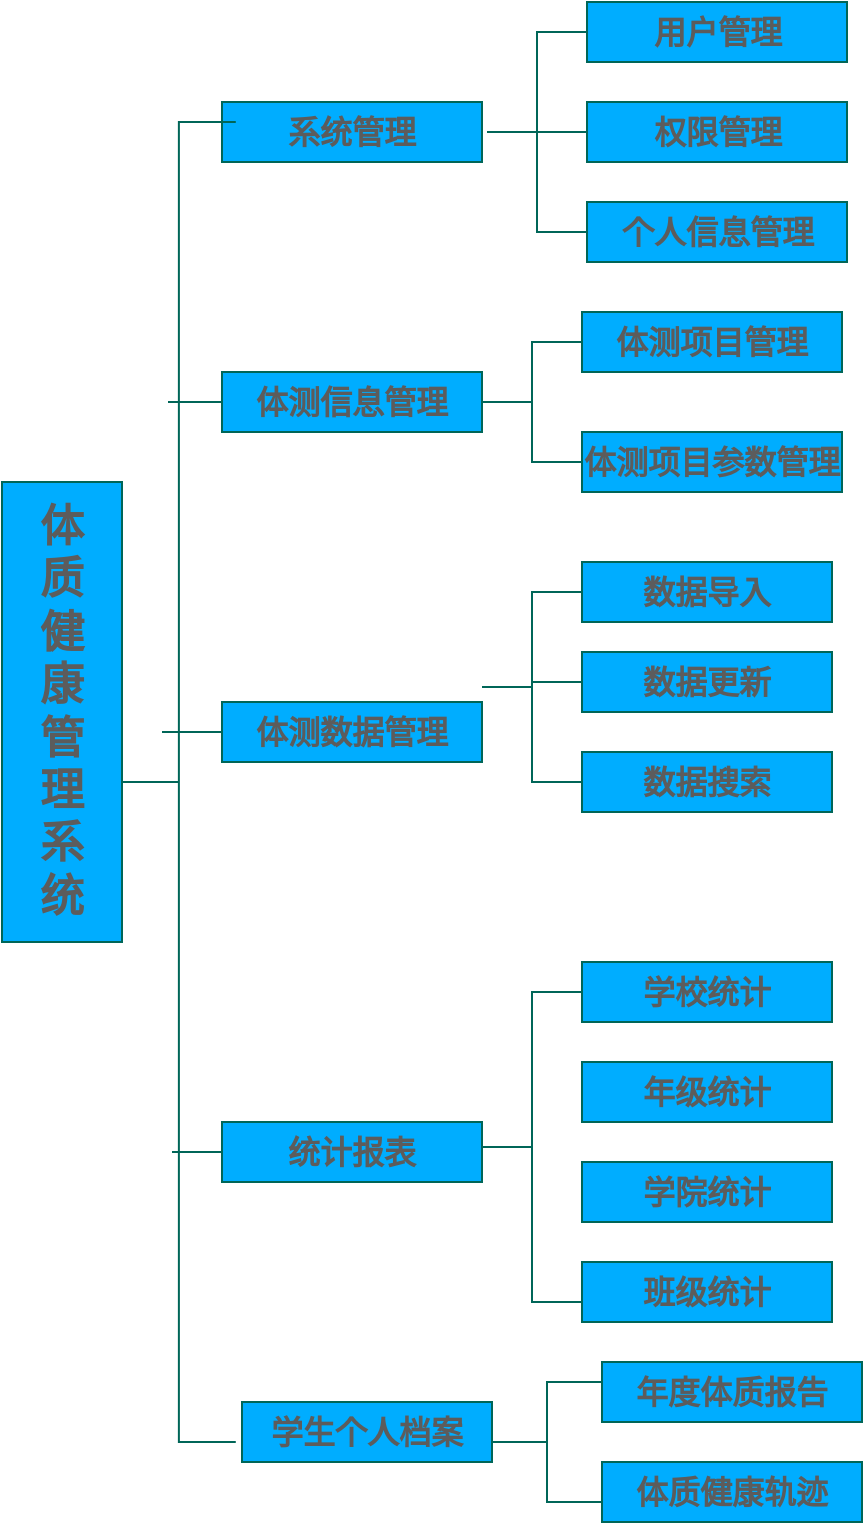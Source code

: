 <mxfile version="15.4.0" type="device"><diagram id="7CedZSIIq7cy8ChJJnPz" name="第 1 页"><mxGraphModel dx="1024" dy="592" grid="1" gridSize="10" guides="0" tooltips="1" connect="0" arrows="0" fold="1" page="1" pageScale="1" pageWidth="827" pageHeight="1169" math="0" shadow="0"><root><mxCell id="0"/><mxCell id="1" parent="0"/><mxCell id="YtAICZLH-aCG5AZ9dkFK-1" value="&lt;font style=&quot;font-size: 22px;&quot;&gt;体&lt;br style=&quot;font-size: 22px;&quot;&gt;质&lt;br style=&quot;font-size: 22px;&quot;&gt;健&lt;br style=&quot;font-size: 22px;&quot;&gt;康&lt;br style=&quot;font-size: 22px;&quot;&gt;管&lt;br style=&quot;font-size: 22px;&quot;&gt;理&lt;br style=&quot;font-size: 22px;&quot;&gt;系&lt;br style=&quot;font-size: 22px;&quot;&gt;统&lt;/font&gt;" style="rounded=0;whiteSpace=wrap;html=1;fillColor=#00ADFF;strokeColor=#006658;fontColor=#5C5C5C;fontSize=22;fontStyle=1" parent="1" vertex="1"><mxGeometry x="150" y="270" width="60" height="230" as="geometry"/></mxCell><mxCell id="YtAICZLH-aCG5AZ9dkFK-3" value="个人信息管理" style="rounded=0;whiteSpace=wrap;html=1;fillColor=#00ADFF;strokeColor=#006658;fontColor=#5C5C5C;fontSize=16;fontStyle=1" parent="1" vertex="1"><mxGeometry x="442.5" y="130" width="130" height="30" as="geometry"/></mxCell><mxCell id="YtAICZLH-aCG5AZ9dkFK-4" value="权限管理" style="rounded=0;whiteSpace=wrap;html=1;fillColor=#00ADFF;strokeColor=#006658;fontColor=#5C5C5C;fontSize=16;fontStyle=1" parent="1" vertex="1"><mxGeometry x="442.5" y="80" width="130" height="30" as="geometry"/></mxCell><mxCell id="YtAICZLH-aCG5AZ9dkFK-5" value="用户管理" style="rounded=0;whiteSpace=wrap;html=1;fillColor=#00ADFF;strokeColor=#006658;fontSize=16;fontColor=#5C5C5C;fontStyle=1" parent="1" vertex="1"><mxGeometry x="442.5" y="30" width="130" height="30" as="geometry"/></mxCell><mxCell id="YtAICZLH-aCG5AZ9dkFK-7" value="体测信息管理" style="rounded=0;whiteSpace=wrap;html=1;fillColor=#00ADFF;strokeColor=#006658;fontColor=#5C5C5C;fontSize=16;fontStyle=1" parent="1" vertex="1"><mxGeometry x="260" y="215" width="130" height="30" as="geometry"/></mxCell><mxCell id="YtAICZLH-aCG5AZ9dkFK-11" value="体测项目参数管理" style="rounded=0;whiteSpace=wrap;html=1;fillColor=#00ADFF;strokeColor=#006658;fontColor=#5C5C5C;fontSize=16;fontStyle=1" parent="1" vertex="1"><mxGeometry x="440" y="245" width="130" height="30" as="geometry"/></mxCell><mxCell id="YtAICZLH-aCG5AZ9dkFK-12" value="体测项目管理" style="rounded=0;whiteSpace=wrap;html=1;fillColor=#00ADFF;strokeColor=#006658;fontColor=#5C5C5C;fontSize=16;fontStyle=1" parent="1" vertex="1"><mxGeometry x="440" y="185" width="130" height="30" as="geometry"/></mxCell><mxCell id="YtAICZLH-aCG5AZ9dkFK-13" value="系统管理" style="rounded=0;whiteSpace=wrap;html=1;fillColor=#00ADFF;strokeColor=#006658;fontColor=#5C5C5C;fontSize=16;fontStyle=1" parent="1" vertex="1"><mxGeometry x="260" y="80" width="130" height="30" as="geometry"/></mxCell><mxCell id="YtAICZLH-aCG5AZ9dkFK-14" value="统计报表" style="rounded=0;whiteSpace=wrap;html=1;fillColor=#00ADFF;strokeColor=#006658;fontColor=#5C5C5C;fontSize=16;fontStyle=1" parent="1" vertex="1"><mxGeometry x="260" y="590" width="130" height="30" as="geometry"/></mxCell><mxCell id="YtAICZLH-aCG5AZ9dkFK-15" value="体测数据管理" style="rounded=0;whiteSpace=wrap;html=1;fillColor=#00ADFF;strokeColor=#006658;fontColor=#5C5C5C;fontSize=16;fontStyle=1" parent="1" vertex="1"><mxGeometry x="260" y="380" width="130" height="30" as="geometry"/></mxCell><mxCell id="YtAICZLH-aCG5AZ9dkFK-17" value="数据搜索" style="rounded=0;whiteSpace=wrap;html=1;fillColor=#00ADFF;strokeColor=#006658;fontColor=#5C5C5C;fontSize=16;fontStyle=1" parent="1" vertex="1"><mxGeometry x="440" y="405" width="125" height="30" as="geometry"/></mxCell><mxCell id="YtAICZLH-aCG5AZ9dkFK-18" value="数据更新" style="rounded=0;whiteSpace=wrap;html=1;fillColor=#00ADFF;strokeColor=#006658;fontColor=#5C5C5C;fontSize=16;fontStyle=1" parent="1" vertex="1"><mxGeometry x="440" y="355" width="125" height="30" as="geometry"/></mxCell><mxCell id="YtAICZLH-aCG5AZ9dkFK-19" value="数据导入" style="rounded=0;whiteSpace=wrap;html=1;fillColor=#00ADFF;strokeColor=#006658;fontColor=#5C5C5C;fontSize=16;fontStyle=1" parent="1" vertex="1"><mxGeometry x="440" y="310" width="125" height="30" as="geometry"/></mxCell><mxCell id="YtAICZLH-aCG5AZ9dkFK-20" value="学生个人档案" style="rounded=0;whiteSpace=wrap;html=1;fillColor=#00ADFF;strokeColor=#006658;fontColor=#5C5C5C;fontSize=16;fontStyle=1" parent="1" vertex="1"><mxGeometry x="270" y="730" width="125" height="30" as="geometry"/></mxCell><mxCell id="YtAICZLH-aCG5AZ9dkFK-21" style="edgeStyle=orthogonalEdgeStyle;rounded=0;orthogonalLoop=1;jettySize=auto;html=1;exitX=0.5;exitY=1;exitDx=0;exitDy=0;strokeColor=#006658;fontColor=#5C5C5C;fontSize=16;fontStyle=1" parent="1" source="YtAICZLH-aCG5AZ9dkFK-18" target="YtAICZLH-aCG5AZ9dkFK-18" edge="1"><mxGeometry relative="1" as="geometry"/></mxCell><mxCell id="YtAICZLH-aCG5AZ9dkFK-28" value="" style="line;strokeWidth=1;direction=south;html=1;fillColor=none;strokeColor=#006658;fontColor=#5C5C5C;fontSize=16;fontStyle=1" parent="1" vertex="1"><mxGeometry x="225" y="165" height="160" as="geometry"/></mxCell><mxCell id="YtAICZLH-aCG5AZ9dkFK-33" value="" style="strokeWidth=1;html=1;shape=mxgraph.flowchart.annotation_2;align=left;labelPosition=right;pointerEvents=1;fillColor=none;aspect=fixed;strokeColor=#006658;fontColor=#5C5C5C;fontSize=16;fontStyle=1" parent="1" vertex="1"><mxGeometry x="210" y="90" width="56.89" height="660" as="geometry"/></mxCell><mxCell id="YtAICZLH-aCG5AZ9dkFK-37" value="" style="line;strokeWidth=1;html=1;fillColor=none;strokeColor=#006658;fontColor=#5C5C5C;fontSize=16;fontStyle=1" parent="1" vertex="1"><mxGeometry x="415" y="90" width="27.5" height="10" as="geometry"/></mxCell><mxCell id="YtAICZLH-aCG5AZ9dkFK-42" value="" style="line;strokeWidth=1;html=1;fillColor=none;verticalAlign=top;strokeColor=#006658;fontColor=#5C5C5C;fontSize=16;fontStyle=1" parent="1" vertex="1"><mxGeometry x="233" y="225" width="27" height="10" as="geometry"/></mxCell><mxCell id="YtAICZLH-aCG5AZ9dkFK-44" value="" style="strokeWidth=1;html=1;shape=mxgraph.flowchart.annotation_2;align=left;labelPosition=right;pointerEvents=1;fillColor=none;strokeColor=#006658;fontColor=#5C5C5C;fontSize=16;fontStyle=1" parent="1" vertex="1"><mxGeometry x="392.5" y="45" width="50" height="100" as="geometry"/></mxCell><mxCell id="YtAICZLH-aCG5AZ9dkFK-49" value="" style="strokeWidth=1;html=1;shape=mxgraph.flowchart.annotation_2;align=left;labelPosition=right;pointerEvents=1;fillColor=none;strokeColor=#006658;fontColor=#5C5C5C;fontSize=16;fontStyle=1" parent="1" vertex="1"><mxGeometry x="390" y="200" width="50" height="60" as="geometry"/></mxCell><mxCell id="YtAICZLH-aCG5AZ9dkFK-52" value="" style="strokeWidth=1;html=1;shape=mxgraph.flowchart.annotation_2;align=left;labelPosition=right;pointerEvents=1;fillColor=none;fontSize=16;strokeColor=#006658;fontColor=#5C5C5C;fontStyle=1" parent="1" vertex="1"><mxGeometry x="390" y="325" width="50" height="95" as="geometry"/></mxCell><mxCell id="YtAICZLH-aCG5AZ9dkFK-54" value="年级统计" style="rounded=0;whiteSpace=wrap;html=1;fillColor=#00ADFF;strokeColor=#006658;fontColor=#5C5C5C;fontSize=16;fontStyle=1" parent="1" vertex="1"><mxGeometry x="440" y="560" width="125" height="30" as="geometry"/></mxCell><mxCell id="YtAICZLH-aCG5AZ9dkFK-55" value="学校统计" style="rounded=0;whiteSpace=wrap;html=1;fillColor=#00ADFF;strokeColor=#006658;fontColor=#5C5C5C;fontSize=16;fontStyle=1" parent="1" vertex="1"><mxGeometry x="440" y="510" width="125" height="30" as="geometry"/></mxCell><mxCell id="YtAICZLH-aCG5AZ9dkFK-56" value="学院统计" style="rounded=0;whiteSpace=wrap;html=1;fillColor=#00ADFF;strokeColor=#006658;fontColor=#5C5C5C;fontSize=16;fontStyle=1" parent="1" vertex="1"><mxGeometry x="440" y="610" width="125" height="30" as="geometry"/></mxCell><mxCell id="YtAICZLH-aCG5AZ9dkFK-57" value="" style="strokeWidth=1;html=1;shape=mxgraph.flowchart.annotation_2;align=left;labelPosition=right;pointerEvents=1;fontSize=16;fillColor=none;strokeColor=#006658;fontColor=#5C5C5C;fontStyle=1" parent="1" vertex="1"><mxGeometry x="390" y="525" width="50" height="155" as="geometry"/></mxCell><mxCell id="YtAICZLH-aCG5AZ9dkFK-59" value="体质健康轨迹" style="rounded=0;whiteSpace=wrap;html=1;fillColor=#00ADFF;strokeColor=#006658;fontColor=#5C5C5C;fontSize=16;fontStyle=1" parent="1" vertex="1"><mxGeometry x="450" y="760" width="130" height="30" as="geometry"/></mxCell><mxCell id="YtAICZLH-aCG5AZ9dkFK-60" value="年度体质报告" style="rounded=0;whiteSpace=wrap;html=1;fillColor=#00ADFF;strokeColor=#006658;fontColor=#5C5C5C;fontSize=16;fontStyle=1" parent="1" vertex="1"><mxGeometry x="450" y="710" width="130" height="30" as="geometry"/></mxCell><mxCell id="YtAICZLH-aCG5AZ9dkFK-61" value="" style="line;strokeWidth=1;html=1;fontSize=16;fillColor=none;verticalAlign=top;strokeColor=#006658;fontColor=#5C5C5C;fontStyle=1" parent="1" vertex="1"><mxGeometry x="230" y="390" width="30" height="10" as="geometry"/></mxCell><mxCell id="YtAICZLH-aCG5AZ9dkFK-62" value="" style="line;strokeWidth=1;html=1;fontSize=16;fillColor=none;verticalAlign=top;strokeColor=#006658;fontColor=#5C5C5C;fontStyle=1" parent="1" vertex="1"><mxGeometry x="415" y="415" width="25" height="10" as="geometry"/></mxCell><mxCell id="YtAICZLH-aCG5AZ9dkFK-63" value="" style="strokeWidth=1;html=1;shape=mxgraph.flowchart.annotation_2;align=left;labelPosition=right;pointerEvents=1;fontSize=16;fillColor=none;strokeColor=#006658;fontColor=#5C5C5C;fontStyle=1" parent="1" vertex="1"><mxGeometry x="395" y="720" width="55" height="60" as="geometry"/></mxCell><mxCell id="YtAICZLH-aCG5AZ9dkFK-67" value="" style="line;strokeWidth=1;html=1;fontSize=16;fillColor=none;verticalAlign=top;strokeColor=#006658;fontColor=#5C5C5C;fontStyle=1" parent="1" vertex="1"><mxGeometry x="415" y="365" width="25" height="10" as="geometry"/></mxCell><mxCell id="YtAICZLH-aCG5AZ9dkFK-70" value="" style="line;strokeWidth=1;html=1;rounded=0;sketch=0;fontColor=#5C5C5C;fillColor=#21C0A5;strokeColor=#006658;fontSize=16;fontStyle=1" parent="1" vertex="1"><mxGeometry x="235" y="600" width="25" height="10" as="geometry"/></mxCell><mxCell id="nfnDvcxJY9eHL6z29RET-1" value="班级统计" style="rounded=0;whiteSpace=wrap;html=1;fillColor=#00ADFF;strokeColor=#006658;fontColor=#5C5C5C;fontSize=16;fontStyle=1" vertex="1" parent="1"><mxGeometry x="440" y="660" width="125" height="30" as="geometry"/></mxCell></root></mxGraphModel></diagram></mxfile>